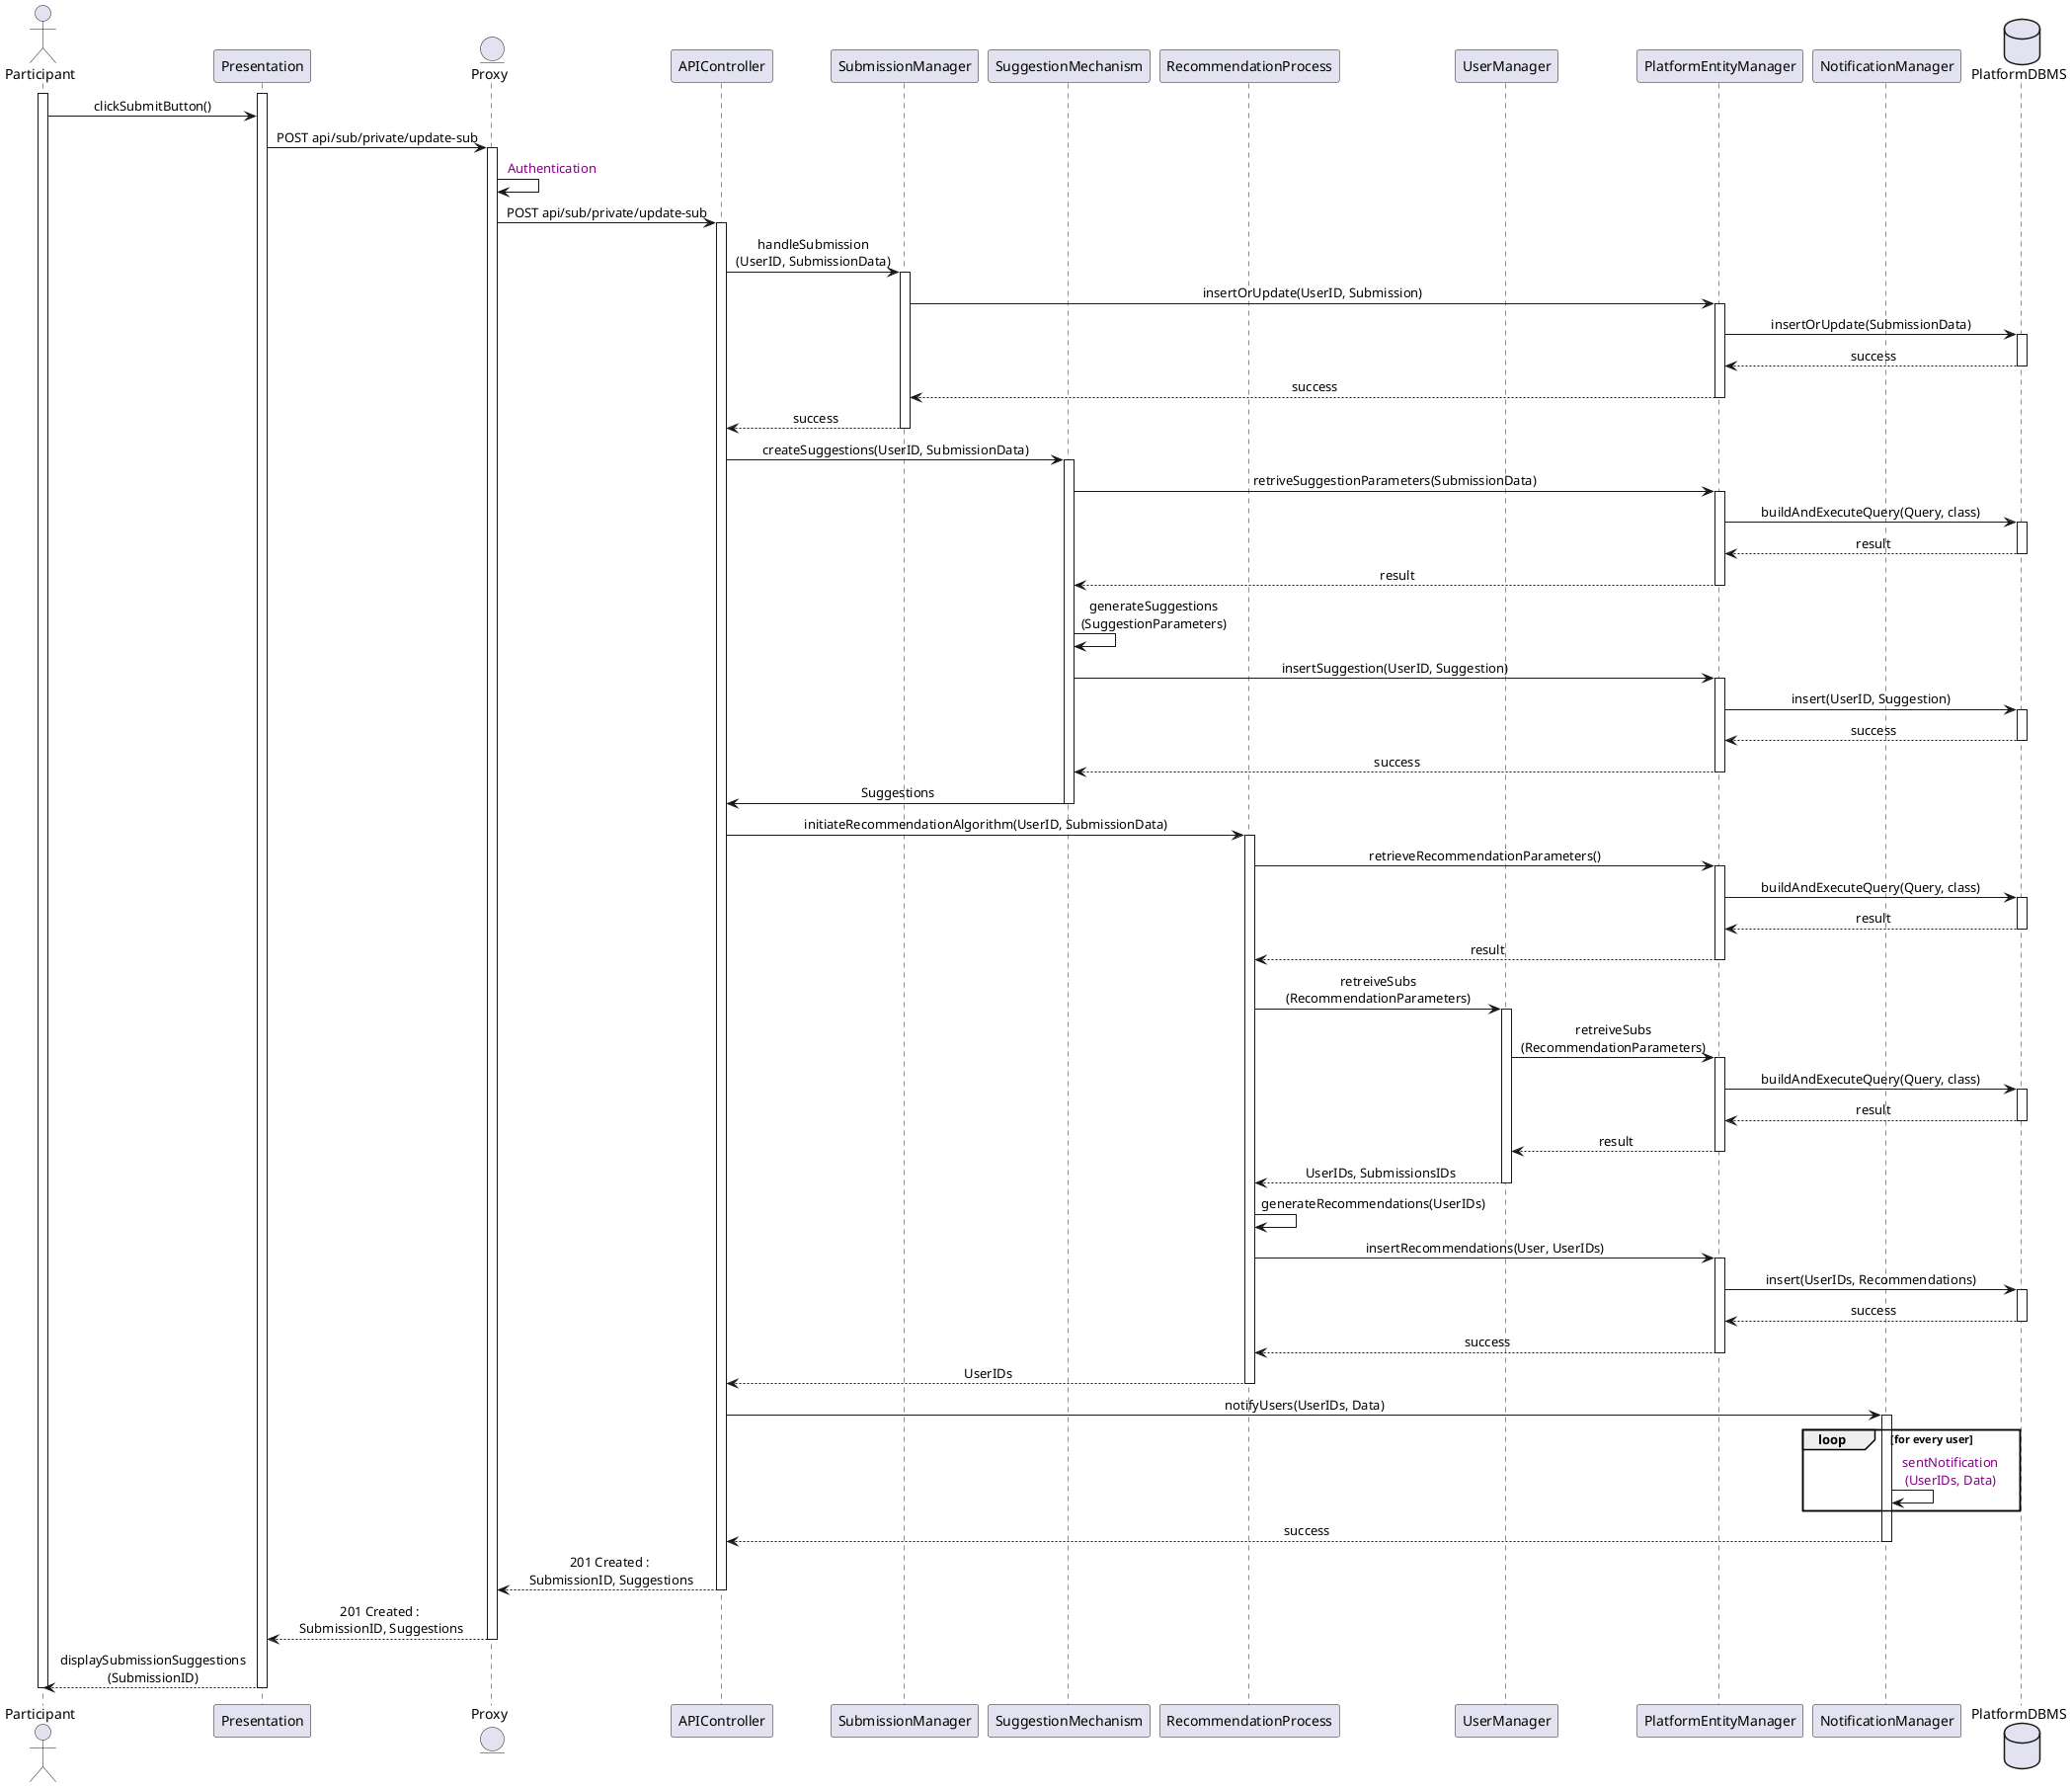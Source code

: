 @startuml ParticipantSubmission
skinparam sequenceMessageAlign center
actor       Participant
participant Presentation
entity      Proxy
participant APIController
participant SubmissionManager
participant SuggestionMechanism
participant RecommendationProcess
participant UserManager
participant PlatformEntityManager
participant NotificationManager
database    PlatformDBMS

activate Participant
activate Presentation
Participant -> Presentation : clickSubmitButton()
Presentation -> Proxy ++ : POST api/sub/private/update-sub
Proxy -> Proxy  : <color:purple> Authentication
Proxy -> APIController ++ : POST api/sub/private/update-sub
APIController -> SubmissionManager : handleSubmission\n(UserID, SubmissionData)
activate SubmissionManager
' SubmissionManager -> SubmissionManager : check(submission)
SubmissionManager -> PlatformEntityManager : insertOrUpdate(UserID, Submission)
activate PlatformEntityManager
PlatformEntityManager -> PlatformDBMS : insertOrUpdate(SubmissionData)
activate PlatformDBMS
PlatformDBMS --> PlatformEntityManager : success
deactivate PlatformDBMS
PlatformEntityManager --> SubmissionManager : success 
deactivate PlatformEntityManager
SubmissionManager --> APIController : success
deactivate SubmissionManager
APIController -> SuggestionMechanism ++ : createSuggestions(UserID, SubmissionData)
SuggestionMechanism -> PlatformEntityManager ++ : retriveSuggestionParameters(SubmissionData)
PlatformEntityManager -> PlatformDBMS ++ : buildAndExecuteQuery(Query, class)
PlatformDBMS --> PlatformEntityManager -- : result
PlatformEntityManager --> SuggestionMechanism -- : result
SuggestionMechanism -> SuggestionMechanism : generateSuggestions\n(SuggestionParameters)
SuggestionMechanism -> PlatformEntityManager ++ : insertSuggestion(UserID, Suggestion)
PlatformEntityManager -> PlatformDBMS ++ : insert(UserID, Suggestion)
PlatformDBMS --> PlatformEntityManager -- : success
PlatformEntityManager -->  SuggestionMechanism -- : success
SuggestionMechanism -> APIController -- : Suggestions
APIController -> RecommendationProcess ++ : initiateRecommendationAlgorithm(UserID, SubmissionData)
RecommendationProcess -> PlatformEntityManager ++ : retrieveRecommendationParameters()
PlatformEntityManager -> PlatformDBMS ++ : buildAndExecuteQuery(Query, class)
PlatformDBMS --> PlatformEntityManager -- : result
PlatformEntityManager --> RecommendationProcess -- : result
RecommendationProcess -> UserManager ++ : retreiveSubs\n(RecommendationParameters)
UserManager -> PlatformEntityManager ++ : retreiveSubs\n(RecommendationParameters)
PlatformEntityManager -> PlatformDBMS ++ : buildAndExecuteQuery(Query, class)
PlatformDBMS --> PlatformEntityManager -- : result
PlatformEntityManager --> UserManager -- : result
UserManager --> RecommendationProcess -- : UserIDs, SubmissionsIDs
RecommendationProcess -> RecommendationProcess : generateRecommendations(UserIDs)
RecommendationProcess -> PlatformEntityManager ++ : insertRecommendations(User, UserIDs)
PlatformEntityManager -> PlatformDBMS ++ : insert(UserIDs, Recommendations)
PlatformDBMS --> PlatformEntityManager -- : success
PlatformEntityManager -->  RecommendationProcess -- : success
RecommendationProcess --> APIController -- : UserIDs
APIController -> NotificationManager ++ : notifyUsers(UserIDs, Data)
loop for every user
    NotificationManager -> NotificationManager : <color:purple> sentNotification\n <color:purple>(UserIDs, Data)
end
NotificationManager --> APIController -- : success
APIController --> Proxy : 201 Created :\n SubmissionID, Suggestions
deactivate APIController
Proxy --> Presentation : 201 Created :\n SubmissionID, Suggestions
deactivate Proxy
Presentation --> Participant : displaySubmissionSuggestions\n(SubmissionID)
deactivate Presentation
deactivate Participant
@enduml
